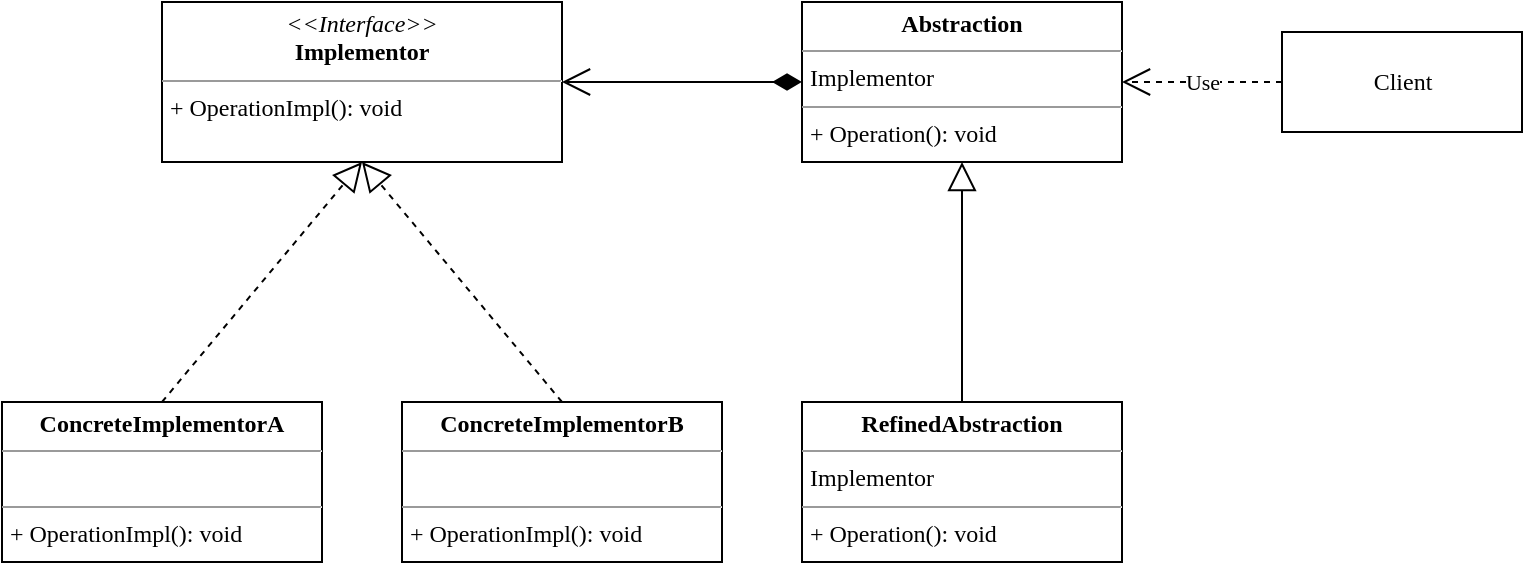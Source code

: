 <mxfile version="20.3.0" type="device"><diagram id="hGmSYvhQyYghYJKgRrKf" name="第 1 页"><mxGraphModel dx="946" dy="608" grid="1" gridSize="10" guides="1" tooltips="1" connect="1" arrows="1" fold="1" page="1" pageScale="1" pageWidth="827" pageHeight="1169" math="0" shadow="0"><root><mxCell id="0"/><mxCell id="1" parent="0"/><mxCell id="VryHp50QJ3ak6ls_1Vfq-1" value="&lt;p style=&quot;margin: 0px ; margin-top: 4px ; text-align: center&quot;&gt;&lt;i&gt;&amp;lt;&amp;lt;Interface&amp;gt;&amp;gt;&lt;/i&gt;&lt;br&gt;&lt;b&gt;Implementor&lt;/b&gt;&lt;/p&gt;&lt;hr size=&quot;1&quot;&gt;&lt;p style=&quot;margin: 0px ; margin-left: 4px&quot;&gt;+ OperationImpl(): void&lt;br&gt;&lt;/p&gt;" style="verticalAlign=top;align=left;overflow=fill;fontSize=12;fontFamily=Times New Roman;html=1;" vertex="1" parent="1"><mxGeometry x="120" y="40" width="200" height="80" as="geometry"/></mxCell><mxCell id="VryHp50QJ3ak6ls_1Vfq-2" value="&lt;p style=&quot;margin: 0px ; margin-top: 4px ; text-align: center&quot;&gt;&lt;b&gt;ConcreteImplementorA&lt;/b&gt;&lt;/p&gt;&lt;hr size=&quot;1&quot;&gt;&lt;p style=&quot;margin: 0px ; margin-left: 4px&quot;&gt;&lt;br&gt;&lt;/p&gt;&lt;hr size=&quot;1&quot;&gt;&lt;p style=&quot;margin: 0px ; margin-left: 4px&quot;&gt;+ OperationImpl(): void&lt;/p&gt;" style="verticalAlign=top;align=left;overflow=fill;fontSize=12;fontFamily=Times New Roman;html=1;" vertex="1" parent="1"><mxGeometry x="40" y="240" width="160" height="80" as="geometry"/></mxCell><mxCell id="VryHp50QJ3ak6ls_1Vfq-15" style="edgeStyle=orthogonalEdgeStyle;rounded=0;orthogonalLoop=1;jettySize=auto;html=1;exitX=0;exitY=0.5;exitDx=0;exitDy=0;entryX=1;entryY=0.5;entryDx=0;entryDy=0;endArrow=open;endFill=0;endSize=12;startArrow=diamondThin;startFill=1;targetPerimeterSpacing=0;startSize=12;" edge="1" parent="1" source="VryHp50QJ3ak6ls_1Vfq-3" target="VryHp50QJ3ak6ls_1Vfq-1"><mxGeometry relative="1" as="geometry"/></mxCell><mxCell id="VryHp50QJ3ak6ls_1Vfq-3" value="&lt;p style=&quot;margin: 0px ; margin-top: 4px ; text-align: center&quot;&gt;&lt;b&gt;Abstraction&lt;/b&gt;&lt;/p&gt;&lt;hr size=&quot;1&quot;&gt;&lt;p style=&quot;margin: 0px ; margin-left: 4px&quot;&gt;Implementor&lt;/p&gt;&lt;hr size=&quot;1&quot;&gt;&lt;p style=&quot;margin: 0px ; margin-left: 4px&quot;&gt;&lt;span style=&quot;background-color: initial;&quot;&gt;+ Operation(): void&lt;/span&gt;&lt;/p&gt;" style="verticalAlign=top;align=left;overflow=fill;fontSize=12;fontFamily=Times New Roman;html=1;" vertex="1" parent="1"><mxGeometry x="440" y="40" width="160" height="80" as="geometry"/></mxCell><mxCell id="VryHp50QJ3ak6ls_1Vfq-5" value="" style="endArrow=block;dashed=1;endFill=0;endSize=12;html=1;fontFamily=Times New Roman;exitX=0.5;exitY=0;exitDx=0;exitDy=0;entryX=0.5;entryY=1;entryDx=0;entryDy=0;" edge="1" parent="1" source="VryHp50QJ3ak6ls_1Vfq-2" target="VryHp50QJ3ak6ls_1Vfq-1"><mxGeometry width="160" relative="1" as="geometry"><mxPoint x="80" y="410" as="sourcePoint"/><mxPoint x="240" y="410" as="targetPoint"/></mxGeometry></mxCell><mxCell id="VryHp50QJ3ak6ls_1Vfq-7" value="Client" style="html=1;fontFamily=Times New Roman;" vertex="1" parent="1"><mxGeometry x="680" y="55" width="120" height="50" as="geometry"/></mxCell><mxCell id="VryHp50QJ3ak6ls_1Vfq-8" value="Use" style="endArrow=open;endSize=12;dashed=1;html=1;fontFamily=Times New Roman;exitX=0;exitY=0.5;exitDx=0;exitDy=0;entryX=1;entryY=0.5;entryDx=0;entryDy=0;" edge="1" parent="1" source="VryHp50QJ3ak6ls_1Vfq-7" target="VryHp50QJ3ak6ls_1Vfq-3"><mxGeometry width="160" relative="1" as="geometry"><mxPoint x="590" y="190" as="sourcePoint"/><mxPoint x="750" y="190" as="targetPoint"/></mxGeometry></mxCell><mxCell id="VryHp50QJ3ak6ls_1Vfq-11" value="&lt;p style=&quot;margin: 0px ; margin-top: 4px ; text-align: center&quot;&gt;&lt;b&gt;ConcreteImplementorB&lt;/b&gt;&lt;/p&gt;&lt;hr size=&quot;1&quot;&gt;&lt;p style=&quot;margin: 0px ; margin-left: 4px&quot;&gt;&lt;br&gt;&lt;/p&gt;&lt;hr size=&quot;1&quot;&gt;&lt;p style=&quot;margin: 0px ; margin-left: 4px&quot;&gt;+ OperationImpl(): void&lt;/p&gt;" style="verticalAlign=top;align=left;overflow=fill;fontSize=12;fontFamily=Times New Roman;html=1;" vertex="1" parent="1"><mxGeometry x="240" y="240" width="160" height="80" as="geometry"/></mxCell><mxCell id="VryHp50QJ3ak6ls_1Vfq-12" value="" style="endArrow=block;dashed=1;endFill=0;endSize=12;html=1;fontFamily=Times New Roman;exitX=0.5;exitY=0;exitDx=0;exitDy=0;entryX=0.5;entryY=1;entryDx=0;entryDy=0;" edge="1" parent="1" source="VryHp50QJ3ak6ls_1Vfq-11" target="VryHp50QJ3ak6ls_1Vfq-1"><mxGeometry width="160" relative="1" as="geometry"><mxPoint x="130" y="250" as="sourcePoint"/><mxPoint x="130" y="130" as="targetPoint"/></mxGeometry></mxCell><mxCell id="VryHp50QJ3ak6ls_1Vfq-14" style="edgeStyle=orthogonalEdgeStyle;rounded=0;orthogonalLoop=1;jettySize=auto;html=1;exitX=0.5;exitY=0;exitDx=0;exitDy=0;entryX=0.5;entryY=1;entryDx=0;entryDy=0;endArrow=block;endFill=0;endSize=12;" edge="1" parent="1" source="VryHp50QJ3ak6ls_1Vfq-13" target="VryHp50QJ3ak6ls_1Vfq-3"><mxGeometry relative="1" as="geometry"/></mxCell><mxCell id="VryHp50QJ3ak6ls_1Vfq-13" value="&lt;p style=&quot;margin: 0px ; margin-top: 4px ; text-align: center&quot;&gt;&lt;b&gt;RefinedAbstraction&lt;/b&gt;&lt;/p&gt;&lt;hr size=&quot;1&quot;&gt;&lt;p style=&quot;margin: 0px ; margin-left: 4px&quot;&gt;Implementor&lt;/p&gt;&lt;hr size=&quot;1&quot;&gt;&lt;p style=&quot;margin: 0px ; margin-left: 4px&quot;&gt;&lt;span style=&quot;background-color: initial;&quot;&gt;+ Operation(): void&lt;/span&gt;&lt;br&gt;&lt;/p&gt;" style="verticalAlign=top;align=left;overflow=fill;fontSize=12;fontFamily=Times New Roman;html=1;" vertex="1" parent="1"><mxGeometry x="440" y="240" width="160" height="80" as="geometry"/></mxCell></root></mxGraphModel></diagram></mxfile>